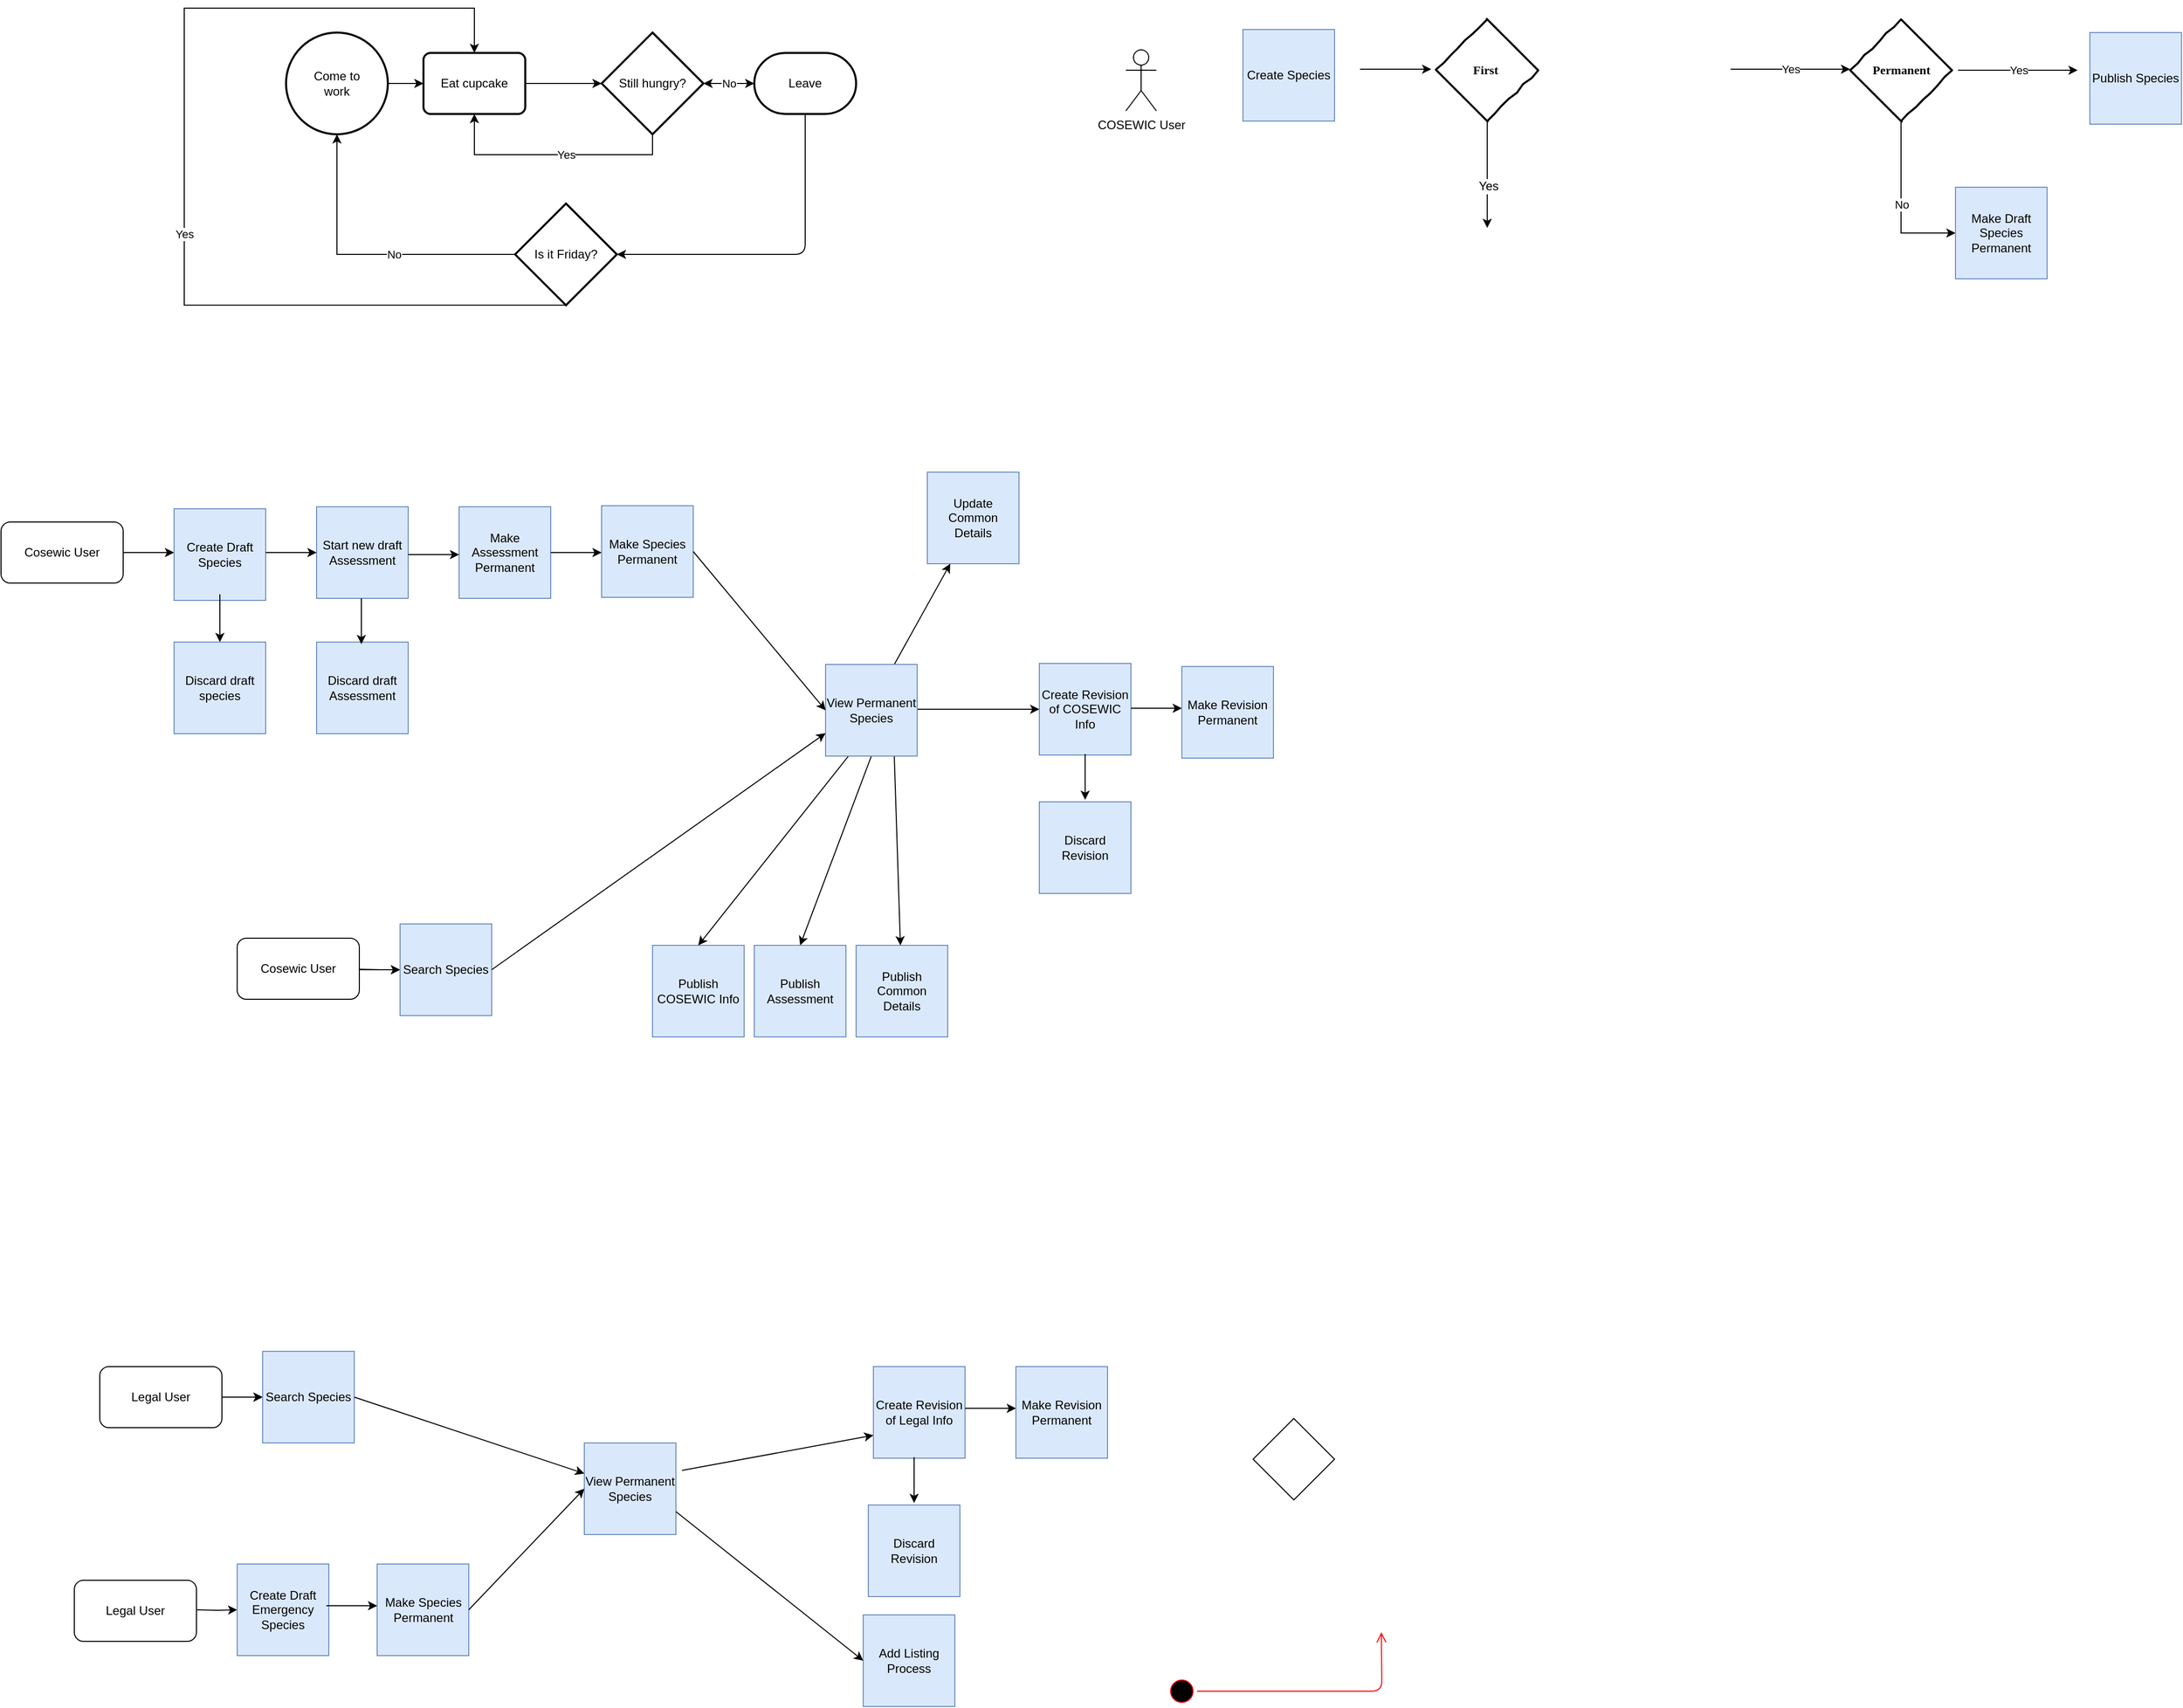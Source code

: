 <mxfile version="12.3.0" type="github" pages="1">
  <diagram name="Page-1" id="c7558073-3199-34d8-9f00-42111426c3f3">
    <mxGraphModel dx="2782" dy="732" grid="1" gridSize="12" guides="1" tooltips="1" connect="1" arrows="1" fold="1" page="1" pageScale="1" pageWidth="1600" pageHeight="1200" background="none" math="0" shadow="0">
      <root>
        <mxCell id="0"/>
        <mxCell id="1" parent="0"/>
        <mxCell id="E1cjcMC4RDlBIDP7sY1C-115" value="Come to &lt;br&gt;work" style="strokeWidth=2;html=1;shape=mxgraph.flowchart.start_2;whiteSpace=wrap;" parent="1" vertex="1">
          <mxGeometry x="-1160" y="48" width="100" height="100" as="geometry"/>
        </mxCell>
        <mxCell id="LoriKuV7NN4adESNOFiQ-6" value="" style="edgeStyle=orthogonalEdgeStyle;rounded=0;orthogonalLoop=1;jettySize=auto;html=1;" parent="1" source="E1cjcMC4RDlBIDP7sY1C-116" target="tL9PczSeXtMjVQ5EPy2s-1" edge="1">
          <mxGeometry relative="1" as="geometry"/>
        </mxCell>
        <mxCell id="E1cjcMC4RDlBIDP7sY1C-116" value="Leave" style="strokeWidth=2;html=1;shape=mxgraph.flowchart.terminator;whiteSpace=wrap;" parent="1" vertex="1">
          <mxGeometry x="-700" y="68" width="100" height="60" as="geometry"/>
        </mxCell>
        <mxCell id="tL9PczSeXtMjVQ5EPy2s-9" value="" style="edgeStyle=orthogonalEdgeStyle;rounded=0;orthogonalLoop=1;jettySize=auto;html=1;" parent="1" source="E1cjcMC4RDlBIDP7sY1C-117" target="tL9PczSeXtMjVQ5EPy2s-1" edge="1">
          <mxGeometry relative="1" as="geometry"/>
        </mxCell>
        <mxCell id="E1cjcMC4RDlBIDP7sY1C-117" value="Eat cupcake" style="rounded=1;whiteSpace=wrap;html=1;absoluteArcSize=1;arcSize=14;strokeWidth=2;" parent="1" vertex="1">
          <mxGeometry x="-1025" y="68" width="100" height="60" as="geometry"/>
        </mxCell>
        <mxCell id="E1cjcMC4RDlBIDP7sY1C-118" value="" style="endArrow=classic;html=1;entryX=0;entryY=0.5;entryDx=0;entryDy=0;" parent="1" source="E1cjcMC4RDlBIDP7sY1C-115" target="E1cjcMC4RDlBIDP7sY1C-117" edge="1">
          <mxGeometry width="50" height="50" relative="1" as="geometry">
            <mxPoint x="-1090" y="148" as="sourcePoint"/>
            <mxPoint x="-1040" y="98" as="targetPoint"/>
          </mxGeometry>
        </mxCell>
        <mxCell id="jn9xSUYISPLA68ydeZet-104" value="" style="endArrow=classic;html=1;exitX=0.5;exitY=1;exitDx=0;exitDy=0;exitPerimeter=0;entryX=1;entryY=0.5;entryDx=0;entryDy=0;entryPerimeter=0;" parent="1" source="E1cjcMC4RDlBIDP7sY1C-116" target="wUc7WX4bhzahjaM9EL9A-1" edge="1">
          <mxGeometry width="50" height="50" relative="1" as="geometry">
            <mxPoint x="-575" y="165" as="sourcePoint"/>
            <mxPoint x="-450" y="340" as="targetPoint"/>
            <Array as="points">
              <mxPoint x="-650" y="266"/>
            </Array>
          </mxGeometry>
        </mxCell>
        <mxCell id="tL9PczSeXtMjVQ5EPy2s-7" value="Yes" style="edgeStyle=orthogonalEdgeStyle;rounded=0;orthogonalLoop=1;jettySize=auto;html=1;entryX=0.5;entryY=1;entryDx=0;entryDy=0;exitX=0.5;exitY=1;exitDx=0;exitDy=0;exitPerimeter=0;" parent="1" source="tL9PczSeXtMjVQ5EPy2s-1" target="E1cjcMC4RDlBIDP7sY1C-117" edge="1">
          <mxGeometry x="-0.106" relative="1" as="geometry">
            <mxPoint x="-690" y="250" as="targetPoint"/>
            <mxPoint as="offset"/>
          </mxGeometry>
        </mxCell>
        <mxCell id="tL9PczSeXtMjVQ5EPy2s-10" value="No" style="edgeStyle=orthogonalEdgeStyle;rounded=0;orthogonalLoop=1;jettySize=auto;html=1;" parent="1" source="tL9PczSeXtMjVQ5EPy2s-1" target="E1cjcMC4RDlBIDP7sY1C-116" edge="1">
          <mxGeometry relative="1" as="geometry"/>
        </mxCell>
        <mxCell id="tL9PczSeXtMjVQ5EPy2s-1" value="Still hungry?" style="strokeWidth=2;html=1;shape=mxgraph.flowchart.decision;whiteSpace=wrap;" parent="1" vertex="1">
          <mxGeometry x="-850" y="48" width="100" height="100" as="geometry"/>
        </mxCell>
        <mxCell id="K9Jv4syfFlTt1CtUerWt-1" value="Cosewic User" style="rounded=1;whiteSpace=wrap;html=1;" parent="1" vertex="1">
          <mxGeometry x="-1440" y="529" width="120" height="60" as="geometry"/>
        </mxCell>
        <mxCell id="K9Jv4syfFlTt1CtUerWt-2" value="" style="endArrow=classic;html=1;exitX=1;exitY=0.5;exitDx=0;exitDy=0;" parent="1" edge="1">
          <mxGeometry width="50" height="50" relative="1" as="geometry">
            <mxPoint x="-1320" y="559" as="sourcePoint"/>
            <mxPoint x="-1270" y="559" as="targetPoint"/>
          </mxGeometry>
        </mxCell>
        <mxCell id="K9Jv4syfFlTt1CtUerWt-3" value="Create Draft Species" style="whiteSpace=wrap;html=1;aspect=fixed;fillColor=#dae8fc;strokeColor=#6c8ebf;" parent="1" vertex="1">
          <mxGeometry x="-1270" y="516" width="90" height="90" as="geometry"/>
        </mxCell>
        <mxCell id="K9Jv4syfFlTt1CtUerWt-6" value="Start new draft Assessment" style="whiteSpace=wrap;html=1;aspect=fixed;fillColor=#dae8fc;strokeColor=#6c8ebf;" parent="1" vertex="1">
          <mxGeometry x="-1130" y="514" width="90" height="90" as="geometry"/>
        </mxCell>
        <mxCell id="K9Jv4syfFlTt1CtUerWt-7" value="" style="endArrow=classic;html=1;exitX=1;exitY=0.5;exitDx=0;exitDy=0;" parent="1" edge="1">
          <mxGeometry width="50" height="50" relative="1" as="geometry">
            <mxPoint x="-1180" y="559" as="sourcePoint"/>
            <mxPoint x="-1130" y="559" as="targetPoint"/>
          </mxGeometry>
        </mxCell>
        <mxCell id="K9Jv4syfFlTt1CtUerWt-9" value="Make Assessment Permanent" style="whiteSpace=wrap;html=1;aspect=fixed;fillColor=#dae8fc;strokeColor=#6c8ebf;" parent="1" vertex="1">
          <mxGeometry x="-990" y="514" width="90" height="90" as="geometry"/>
        </mxCell>
        <mxCell id="K9Jv4syfFlTt1CtUerWt-10" value="Make Species Permanent" style="whiteSpace=wrap;html=1;aspect=fixed;fillColor=#dae8fc;strokeColor=#6c8ebf;" parent="1" vertex="1">
          <mxGeometry x="-850" y="513" width="90" height="90" as="geometry"/>
        </mxCell>
        <mxCell id="K9Jv4syfFlTt1CtUerWt-11" value="" style="endArrow=classic;html=1;exitX=1;exitY=0.5;exitDx=0;exitDy=0;" parent="1" edge="1">
          <mxGeometry width="50" height="50" relative="1" as="geometry">
            <mxPoint x="-900" y="559" as="sourcePoint"/>
            <mxPoint x="-850" y="559" as="targetPoint"/>
          </mxGeometry>
        </mxCell>
        <mxCell id="K9Jv4syfFlTt1CtUerWt-12" value="" style="endArrow=classic;html=1;" parent="1" target="K9Jv4syfFlTt1CtUerWt-13" edge="1">
          <mxGeometry width="50" height="50" relative="1" as="geometry">
            <mxPoint x="-1225" y="600" as="sourcePoint"/>
            <mxPoint x="-1226" y="644" as="targetPoint"/>
          </mxGeometry>
        </mxCell>
        <mxCell id="K9Jv4syfFlTt1CtUerWt-13" value="Discard draft species" style="whiteSpace=wrap;html=1;aspect=fixed;fillColor=#dae8fc;strokeColor=#6c8ebf;" parent="1" vertex="1">
          <mxGeometry x="-1270" y="647" width="90" height="90" as="geometry"/>
        </mxCell>
        <mxCell id="K9Jv4syfFlTt1CtUerWt-17" value="Discard draft Assessment" style="whiteSpace=wrap;html=1;aspect=fixed;fillColor=#dae8fc;strokeColor=#6c8ebf;" parent="1" vertex="1">
          <mxGeometry x="-1130" y="647" width="90" height="90" as="geometry"/>
        </mxCell>
        <mxCell id="K9Jv4syfFlTt1CtUerWt-19" value="" style="endArrow=classic;html=1;" parent="1" edge="1">
          <mxGeometry width="50" height="50" relative="1" as="geometry">
            <mxPoint x="-1086" y="604" as="sourcePoint"/>
            <mxPoint x="-1086" y="649" as="targetPoint"/>
          </mxGeometry>
        </mxCell>
        <mxCell id="K9Jv4syfFlTt1CtUerWt-21" value="Create Revision of COSEWIC Info" style="whiteSpace=wrap;html=1;aspect=fixed;fillColor=#dae8fc;strokeColor=#6c8ebf;" parent="1" vertex="1">
          <mxGeometry x="-420" y="668" width="90" height="90" as="geometry"/>
        </mxCell>
        <mxCell id="K9Jv4syfFlTt1CtUerWt-22" value="" style="endArrow=classic;html=1;exitX=1;exitY=0.5;exitDx=0;exitDy=0;entryX=0;entryY=0.5;entryDx=0;entryDy=0;" parent="1" target="K9Jv4syfFlTt1CtUerWt-21" edge="1">
          <mxGeometry width="50" height="50" relative="1" as="geometry">
            <mxPoint x="-540" y="713" as="sourcePoint"/>
            <mxPoint x="-490" y="713" as="targetPoint"/>
          </mxGeometry>
        </mxCell>
        <mxCell id="K9Jv4syfFlTt1CtUerWt-23" value="Discard Revision" style="whiteSpace=wrap;html=1;aspect=fixed;fillColor=#dae8fc;strokeColor=#6c8ebf;" parent="1" vertex="1">
          <mxGeometry x="-420" y="804" width="90" height="90" as="geometry"/>
        </mxCell>
        <mxCell id="K9Jv4syfFlTt1CtUerWt-24" value="" style="endArrow=classic;html=1;" parent="1" edge="1">
          <mxGeometry width="50" height="50" relative="1" as="geometry">
            <mxPoint x="-375" y="757" as="sourcePoint"/>
            <mxPoint x="-375" y="802" as="targetPoint"/>
          </mxGeometry>
        </mxCell>
        <mxCell id="K9Jv4syfFlTt1CtUerWt-25" value="Make Revision Permanent" style="whiteSpace=wrap;html=1;aspect=fixed;fillColor=#dae8fc;strokeColor=#6c8ebf;" parent="1" vertex="1">
          <mxGeometry x="-280" y="671" width="90" height="90" as="geometry"/>
        </mxCell>
        <mxCell id="K9Jv4syfFlTt1CtUerWt-26" value="" style="endArrow=classic;html=1;exitX=1;exitY=0.5;exitDx=0;exitDy=0;" parent="1" edge="1">
          <mxGeometry width="50" height="50" relative="1" as="geometry">
            <mxPoint x="-330" y="712" as="sourcePoint"/>
            <mxPoint x="-280" y="712" as="targetPoint"/>
          </mxGeometry>
        </mxCell>
        <mxCell id="K9Jv4syfFlTt1CtUerWt-27" value="" style="endArrow=classic;html=1;entryX=0.5;entryY=0;entryDx=0;entryDy=0;exitX=0.5;exitY=1;exitDx=0;exitDy=0;" parent="1" target="K9Jv4syfFlTt1CtUerWt-28" edge="1">
          <mxGeometry width="50" height="50" relative="1" as="geometry">
            <mxPoint x="-585.0" y="759" as="sourcePoint"/>
            <mxPoint x="-586" y="935" as="targetPoint"/>
          </mxGeometry>
        </mxCell>
        <mxCell id="K9Jv4syfFlTt1CtUerWt-28" value="Publish Assessment" style="whiteSpace=wrap;html=1;aspect=fixed;fillColor=#dae8fc;strokeColor=#6c8ebf;" parent="1" vertex="1">
          <mxGeometry x="-700" y="945" width="90" height="90" as="geometry"/>
        </mxCell>
        <mxCell id="K9Jv4syfFlTt1CtUerWt-29" value="Publish COSEWIC Info" style="whiteSpace=wrap;html=1;aspect=fixed;fillColor=#dae8fc;strokeColor=#6c8ebf;" parent="1" vertex="1">
          <mxGeometry x="-800" y="945" width="90" height="90" as="geometry"/>
        </mxCell>
        <mxCell id="K9Jv4syfFlTt1CtUerWt-30" value="" style="endArrow=classic;html=1;entryX=0.5;entryY=0;entryDx=0;entryDy=0;exitX=0.25;exitY=1;exitDx=0;exitDy=0;" parent="1" target="K9Jv4syfFlTt1CtUerWt-29" edge="1">
          <mxGeometry width="50" height="50" relative="1" as="geometry">
            <mxPoint x="-607.5" y="759" as="sourcePoint"/>
            <mxPoint x="-515" y="945" as="targetPoint"/>
          </mxGeometry>
        </mxCell>
        <mxCell id="K9Jv4syfFlTt1CtUerWt-32" value="" style="endArrow=classic;html=1;" parent="1" edge="1">
          <mxGeometry width="50" height="50" relative="1" as="geometry">
            <mxPoint x="-1223" y="1389" as="sourcePoint"/>
            <mxPoint x="-1183" y="1389" as="targetPoint"/>
          </mxGeometry>
        </mxCell>
        <mxCell id="K9Jv4syfFlTt1CtUerWt-37" value="" style="edgeStyle=orthogonalEdgeStyle;rounded=0;orthogonalLoop=1;jettySize=auto;html=1;" parent="1" source="K9Jv4syfFlTt1CtUerWt-33" target="K9Jv4syfFlTt1CtUerWt-34" edge="1">
          <mxGeometry relative="1" as="geometry"/>
        </mxCell>
        <mxCell id="K9Jv4syfFlTt1CtUerWt-33" value="Legal User" style="rounded=1;whiteSpace=wrap;html=1;" parent="1" vertex="1">
          <mxGeometry x="-1343" y="1359" width="120" height="60" as="geometry"/>
        </mxCell>
        <mxCell id="K9Jv4syfFlTt1CtUerWt-34" value="Search Species" style="whiteSpace=wrap;html=1;aspect=fixed;fillColor=#dae8fc;strokeColor=#6c8ebf;" parent="1" vertex="1">
          <mxGeometry x="-1183" y="1344" width="90" height="90" as="geometry"/>
        </mxCell>
        <mxCell id="K9Jv4syfFlTt1CtUerWt-39" value="View Permanent Species" style="whiteSpace=wrap;html=1;aspect=fixed;fillColor=#dae8fc;strokeColor=#6c8ebf;" parent="1" vertex="1">
          <mxGeometry x="-867" y="1434" width="90" height="90" as="geometry"/>
        </mxCell>
        <mxCell id="K9Jv4syfFlTt1CtUerWt-41" value="Create Revision of Legal Info" style="whiteSpace=wrap;html=1;aspect=fixed;fillColor=#dae8fc;strokeColor=#6c8ebf;" parent="1" vertex="1">
          <mxGeometry x="-583" y="1359" width="90" height="90" as="geometry"/>
        </mxCell>
        <mxCell id="K9Jv4syfFlTt1CtUerWt-42" value="Update Common Details" style="whiteSpace=wrap;html=1;aspect=fixed;fillColor=#dae8fc;strokeColor=#6c8ebf;" parent="1" vertex="1">
          <mxGeometry x="-530" y="480" width="90" height="90" as="geometry"/>
        </mxCell>
        <mxCell id="K9Jv4syfFlTt1CtUerWt-43" value="" style="endArrow=classic;html=1;exitX=0.75;exitY=0;exitDx=0;exitDy=0;entryX=0.25;entryY=1;entryDx=0;entryDy=0;" parent="1" target="K9Jv4syfFlTt1CtUerWt-42" edge="1">
          <mxGeometry width="50" height="50" relative="1" as="geometry">
            <mxPoint x="-562.5" y="669" as="sourcePoint"/>
            <mxPoint x="-488" y="576" as="targetPoint"/>
          </mxGeometry>
        </mxCell>
        <mxCell id="K9Jv4syfFlTt1CtUerWt-44" value="Publish Common Details" style="whiteSpace=wrap;html=1;aspect=fixed;fillColor=#dae8fc;strokeColor=#6c8ebf;" parent="1" vertex="1">
          <mxGeometry x="-600" y="945" width="90" height="90" as="geometry"/>
        </mxCell>
        <mxCell id="K9Jv4syfFlTt1CtUerWt-45" value="" style="endArrow=classic;html=1;exitX=0.75;exitY=1;exitDx=0;exitDy=0;" parent="1" target="K9Jv4syfFlTt1CtUerWt-44" edge="1">
          <mxGeometry width="50" height="50" relative="1" as="geometry">
            <mxPoint x="-562.5" y="759" as="sourcePoint"/>
            <mxPoint x="-645" y="955" as="targetPoint"/>
          </mxGeometry>
        </mxCell>
        <mxCell id="K9Jv4syfFlTt1CtUerWt-46" value="Make Revision Permanent" style="whiteSpace=wrap;html=1;aspect=fixed;fillColor=#dae8fc;strokeColor=#6c8ebf;" parent="1" vertex="1">
          <mxGeometry x="-443" y="1359" width="90" height="90" as="geometry"/>
        </mxCell>
        <mxCell id="K9Jv4syfFlTt1CtUerWt-47" value="" style="endArrow=classic;html=1;exitX=1;exitY=0.5;exitDx=0;exitDy=0;" parent="1" edge="1">
          <mxGeometry width="50" height="50" relative="1" as="geometry">
            <mxPoint x="-493" y="1400" as="sourcePoint"/>
            <mxPoint x="-443" y="1400" as="targetPoint"/>
          </mxGeometry>
        </mxCell>
        <mxCell id="K9Jv4syfFlTt1CtUerWt-48" value="Discard Revision" style="whiteSpace=wrap;html=1;aspect=fixed;fillColor=#dae8fc;strokeColor=#6c8ebf;" parent="1" vertex="1">
          <mxGeometry x="-588" y="1495" width="90" height="90" as="geometry"/>
        </mxCell>
        <mxCell id="K9Jv4syfFlTt1CtUerWt-49" value="" style="endArrow=classic;html=1;" parent="1" edge="1">
          <mxGeometry width="50" height="50" relative="1" as="geometry">
            <mxPoint x="-543" y="1448" as="sourcePoint"/>
            <mxPoint x="-543" y="1493" as="targetPoint"/>
          </mxGeometry>
        </mxCell>
        <mxCell id="K9Jv4syfFlTt1CtUerWt-50" value="Legal User" style="rounded=1;whiteSpace=wrap;html=1;" parent="1" vertex="1">
          <mxGeometry x="-1368" y="1569" width="120" height="60" as="geometry"/>
        </mxCell>
        <mxCell id="K9Jv4syfFlTt1CtUerWt-52" value="" style="edgeStyle=orthogonalEdgeStyle;rounded=0;orthogonalLoop=1;jettySize=auto;html=1;" parent="1" target="K9Jv4syfFlTt1CtUerWt-53" edge="1">
          <mxGeometry relative="1" as="geometry">
            <mxPoint x="-1248" y="1598" as="sourcePoint"/>
          </mxGeometry>
        </mxCell>
        <mxCell id="K9Jv4syfFlTt1CtUerWt-53" value="Create Draft Emergency Species" style="whiteSpace=wrap;html=1;aspect=fixed;fillColor=#dae8fc;strokeColor=#6c8ebf;" parent="1" vertex="1">
          <mxGeometry x="-1208" y="1553" width="90" height="90" as="geometry"/>
        </mxCell>
        <mxCell id="K9Jv4syfFlTt1CtUerWt-54" value="Make Species Permanent" style="whiteSpace=wrap;html=1;aspect=fixed;fillColor=#dae8fc;strokeColor=#6c8ebf;" parent="1" vertex="1">
          <mxGeometry x="-1070.5" y="1553" width="90" height="90" as="geometry"/>
        </mxCell>
        <mxCell id="K9Jv4syfFlTt1CtUerWt-55" value="" style="endArrow=classic;html=1;exitX=1;exitY=0.5;exitDx=0;exitDy=0;" parent="1" edge="1">
          <mxGeometry width="50" height="50" relative="1" as="geometry">
            <mxPoint x="-1120.5" y="1594" as="sourcePoint"/>
            <mxPoint x="-1070.5" y="1594" as="targetPoint"/>
          </mxGeometry>
        </mxCell>
        <mxCell id="K9Jv4syfFlTt1CtUerWt-56" value="" style="endArrow=classic;html=1;entryX=0;entryY=0.75;entryDx=0;entryDy=0;" parent="1" target="K9Jv4syfFlTt1CtUerWt-41" edge="1">
          <mxGeometry width="50" height="50" relative="1" as="geometry">
            <mxPoint x="-771" y="1461" as="sourcePoint"/>
            <mxPoint x="-1283" y="1613" as="targetPoint"/>
          </mxGeometry>
        </mxCell>
        <mxCell id="K9Jv4syfFlTt1CtUerWt-59" value="Add Listing Process" style="whiteSpace=wrap;html=1;aspect=fixed;fillColor=#dae8fc;strokeColor=#6c8ebf;" parent="1" vertex="1">
          <mxGeometry x="-593" y="1603" width="90" height="90" as="geometry"/>
        </mxCell>
        <mxCell id="K9Jv4syfFlTt1CtUerWt-61" value="" style="endArrow=classic;html=1;entryX=0;entryY=0.5;entryDx=0;entryDy=0;exitX=1;exitY=0.75;exitDx=0;exitDy=0;" parent="1" source="K9Jv4syfFlTt1CtUerWt-39" target="K9Jv4syfFlTt1CtUerWt-59" edge="1">
          <mxGeometry width="50" height="50" relative="1" as="geometry">
            <mxPoint x="-713" y="1613" as="sourcePoint"/>
            <mxPoint x="-573" y="1436.5" as="targetPoint"/>
          </mxGeometry>
        </mxCell>
        <mxCell id="LoriKuV7NN4adESNOFiQ-1" value="" style="rhombus;whiteSpace=wrap;html=1;" parent="1" vertex="1">
          <mxGeometry x="-210" y="1410" width="80" height="80" as="geometry"/>
        </mxCell>
        <mxCell id="LoriKuV7NN4adESNOFiQ-39" style="edgeStyle=orthogonalEdgeStyle;rounded=0;orthogonalLoop=1;jettySize=auto;html=1;exitX=0.5;exitY=1;exitDx=0;exitDy=0;entryX=0.011;entryY=0.433;entryDx=0;entryDy=0;entryPerimeter=0;" parent="1" source="LoriKuV7NN4adESNOFiQ-2" edge="1">
          <mxGeometry relative="1" as="geometry">
            <mxPoint x="20" y="240" as="targetPoint"/>
          </mxGeometry>
        </mxCell>
        <mxCell id="LoriKuV7NN4adESNOFiQ-41" value="Yes" style="text;html=1;align=center;verticalAlign=middle;resizable=0;points=[];;labelBackgroundColor=#ffffff;" parent="LoriKuV7NN4adESNOFiQ-39" connectable="0" vertex="1">
          <mxGeometry x="0.224" relative="1" as="geometry">
            <mxPoint as="offset"/>
          </mxGeometry>
        </mxCell>
        <mxCell id="wUc7WX4bhzahjaM9EL9A-4" value="No" style="edgeStyle=orthogonalEdgeStyle;rounded=0;orthogonalLoop=1;jettySize=auto;html=1;entryX=0.5;entryY=1;entryDx=0;entryDy=0;entryPerimeter=0;" parent="1" source="wUc7WX4bhzahjaM9EL9A-1" target="E1cjcMC4RDlBIDP7sY1C-115" edge="1">
          <mxGeometry x="-0.186" relative="1" as="geometry">
            <mxPoint x="-800" y="340" as="targetPoint"/>
            <mxPoint as="offset"/>
          </mxGeometry>
        </mxCell>
        <mxCell id="LoriKuV7NN4adESNOFiQ-48" value="Yes" style="edgeStyle=orthogonalEdgeStyle;rounded=0;orthogonalLoop=1;jettySize=auto;html=1;exitX=1;exitY=0.5;exitDx=0;exitDy=0;entryX=0;entryY=0.5;entryDx=0;entryDy=0;" parent="1" source="LoriKuV7NN4adESNOFiQ-2" edge="1">
          <mxGeometry relative="1" as="geometry"/>
        </mxCell>
        <mxCell id="LoriKuV7NN4adESNOFiQ-2" value="First&amp;nbsp;" style="rhombus;html=1;align=center;whiteSpace=wrap;comic=1;strokeWidth=2;fontFamily=Comic Sans MS;fontStyle=1;" parent="1" vertex="1">
          <mxGeometry x="-30" y="35" width="100" height="100" as="geometry"/>
        </mxCell>
        <mxCell id="wUc7WX4bhzahjaM9EL9A-1" value="Is it Friday?" style="strokeWidth=2;html=1;shape=mxgraph.flowchart.decision;whiteSpace=wrap;" parent="1" vertex="1">
          <mxGeometry x="-935" y="216" width="100" height="100" as="geometry"/>
        </mxCell>
        <mxCell id="LoriKuV7NN4adESNOFiQ-54" value="No" style="edgeStyle=orthogonalEdgeStyle;rounded=0;orthogonalLoop=1;jettySize=auto;html=1;exitX=0.5;exitY=1;exitDx=0;exitDy=0;entryX=0;entryY=0.5;entryDx=0;entryDy=0;" parent="1" source="LoriKuV7NN4adESNOFiQ-3" target="LoriKuV7NN4adESNOFiQ-4" edge="1">
          <mxGeometry relative="1" as="geometry">
            <mxPoint x="427" y="240" as="targetPoint"/>
            <Array as="points">
              <mxPoint x="427" y="245"/>
            </Array>
          </mxGeometry>
        </mxCell>
        <mxCell id="oUv9hOqSSbvM03PiOSUv-7" value="View Permanent Species" style="whiteSpace=wrap;html=1;aspect=fixed;fillColor=#dae8fc;strokeColor=#6c8ebf;" parent="1" vertex="1">
          <mxGeometry x="-630" y="669" width="90" height="90" as="geometry"/>
        </mxCell>
        <mxCell id="LoriKuV7NN4adESNOFiQ-3" value="Permanent" style="rhombus;html=1;align=center;whiteSpace=wrap;comic=1;strokeWidth=2;fontFamily=Comic Sans MS;fontStyle=1;" parent="1" vertex="1">
          <mxGeometry x="376.5" y="35" width="100" height="100" as="geometry"/>
        </mxCell>
        <mxCell id="oUv9hOqSSbvM03PiOSUv-9" value="" style="endArrow=classic;html=1;" parent="1" edge="1">
          <mxGeometry width="50" height="50" relative="1" as="geometry">
            <mxPoint x="-1088" y="969" as="sourcePoint"/>
            <mxPoint x="-1048" y="969" as="targetPoint"/>
          </mxGeometry>
        </mxCell>
        <mxCell id="LoriKuV7NN4adESNOFiQ-4" value="Make Draft Species Permanent" style="whiteSpace=wrap;html=1;aspect=fixed;fillColor=#dae8fc;strokeColor=#6c8ebf;" parent="1" vertex="1">
          <mxGeometry x="480" y="200" width="90" height="90" as="geometry"/>
        </mxCell>
        <mxCell id="oUv9hOqSSbvM03PiOSUv-10" value="" style="edgeStyle=orthogonalEdgeStyle;rounded=0;orthogonalLoop=1;jettySize=auto;html=1;" parent="1" target="oUv9hOqSSbvM03PiOSUv-12" edge="1">
          <mxGeometry relative="1" as="geometry">
            <mxPoint x="-1088" y="968.529" as="sourcePoint"/>
          </mxGeometry>
        </mxCell>
        <mxCell id="LoriKuV7NN4adESNOFiQ-18" value="COSEWIC User" style="shape=umlActor;verticalLabelPosition=bottom;labelBackgroundColor=#ffffff;verticalAlign=top;html=1;" parent="1" vertex="1">
          <mxGeometry x="-335" y="65" width="30" height="60" as="geometry"/>
        </mxCell>
        <mxCell id="oUv9hOqSSbvM03PiOSUv-12" value="Search Species" style="whiteSpace=wrap;html=1;aspect=fixed;fillColor=#dae8fc;strokeColor=#6c8ebf;" parent="1" vertex="1">
          <mxGeometry x="-1048" y="924" width="90" height="90" as="geometry"/>
        </mxCell>
        <mxCell id="LoriKuV7NN4adESNOFiQ-23" value="" style="ellipse;html=1;shape=startState;fillColor=#000000;strokeColor=#ff0000;" parent="1" vertex="1">
          <mxGeometry x="-295" y="1663" width="30" height="30" as="geometry"/>
        </mxCell>
        <mxCell id="oUv9hOqSSbvM03PiOSUv-15" value="" style="endArrow=classic;html=1;exitX=1;exitY=0.5;exitDx=0;exitDy=0;entryX=0;entryY=0.75;entryDx=0;entryDy=0;" parent="1" source="oUv9hOqSSbvM03PiOSUv-12" target="oUv9hOqSSbvM03PiOSUv-7" edge="1">
          <mxGeometry width="50" height="50" relative="1" as="geometry">
            <mxPoint x="-1065" y="849" as="sourcePoint"/>
            <mxPoint x="-950.0" y="842.5" as="targetPoint"/>
          </mxGeometry>
        </mxCell>
        <mxCell id="LoriKuV7NN4adESNOFiQ-24" value="" style="edgeStyle=orthogonalEdgeStyle;html=1;verticalAlign=bottom;endArrow=open;endSize=8;strokeColor=#ff0000;" parent="1" source="LoriKuV7NN4adESNOFiQ-23" edge="1">
          <mxGeometry relative="1" as="geometry">
            <mxPoint x="-84" y="1620" as="targetPoint"/>
          </mxGeometry>
        </mxCell>
        <mxCell id="oUv9hOqSSbvM03PiOSUv-16" value="Cosewic User" style="rounded=1;whiteSpace=wrap;html=1;" parent="1" vertex="1">
          <mxGeometry x="-1208" y="938" width="120" height="60" as="geometry"/>
        </mxCell>
        <mxCell id="oUv9hOqSSbvM03PiOSUv-17" value="" style="endArrow=classic;html=1;exitX=1;exitY=0.5;exitDx=0;exitDy=0;entryX=0;entryY=0.5;entryDx=0;entryDy=0;" parent="1" source="K9Jv4syfFlTt1CtUerWt-10" target="oUv9hOqSSbvM03PiOSUv-7" edge="1">
          <mxGeometry width="50" height="50" relative="1" as="geometry">
            <mxPoint x="-925" y="1249" as="sourcePoint"/>
            <mxPoint x="-875" y="1199" as="targetPoint"/>
          </mxGeometry>
        </mxCell>
        <mxCell id="oUv9hOqSSbvM03PiOSUv-18" value="" style="endArrow=classic;html=1;entryX=0;entryY=0.5;entryDx=0;entryDy=0;" parent="1" target="K9Jv4syfFlTt1CtUerWt-39" edge="1">
          <mxGeometry width="50" height="50" relative="1" as="geometry">
            <mxPoint x="-980.5" y="1598" as="sourcePoint"/>
            <mxPoint x="-930.5" y="1548" as="targetPoint"/>
          </mxGeometry>
        </mxCell>
        <mxCell id="oUv9hOqSSbvM03PiOSUv-19" value="" style="endArrow=classic;html=1;exitX=1;exitY=0.5;exitDx=0;exitDy=0;" parent="1" source="K9Jv4syfFlTt1CtUerWt-34" target="K9Jv4syfFlTt1CtUerWt-39" edge="1">
          <mxGeometry width="50" height="50" relative="1" as="geometry">
            <mxPoint x="-992.96" y="1379.99" as="sourcePoint"/>
            <mxPoint x="-893.99" y="1599.04" as="targetPoint"/>
          </mxGeometry>
        </mxCell>
        <mxCell id="LoriKuV7NN4adESNOFiQ-42" value="" style="endArrow=classic;html=1;" parent="1" edge="1">
          <mxGeometry width="50" height="50" relative="1" as="geometry">
            <mxPoint x="-105" y="84" as="sourcePoint"/>
            <mxPoint x="-35" y="84" as="targetPoint"/>
            <Array as="points">
              <mxPoint x="-45" y="84"/>
            </Array>
          </mxGeometry>
        </mxCell>
        <mxCell id="LoriKuV7NN4adESNOFiQ-49" value="Yes" style="edgeStyle=orthogonalEdgeStyle;rounded=0;orthogonalLoop=1;jettySize=auto;html=1;" parent="1" edge="1">
          <mxGeometry relative="1" as="geometry">
            <mxPoint x="600" y="85" as="targetPoint"/>
            <mxPoint x="482.5" y="85" as="sourcePoint"/>
          </mxGeometry>
        </mxCell>
        <mxCell id="LoriKuV7NN4adESNOFiQ-50" value="Yes" style="edgeStyle=orthogonalEdgeStyle;rounded=0;orthogonalLoop=1;jettySize=auto;html=1;" parent="1" edge="1">
          <mxGeometry relative="1" as="geometry">
            <mxPoint x="376.5" y="84" as="targetPoint"/>
            <mxPoint x="259" y="84" as="sourcePoint"/>
          </mxGeometry>
        </mxCell>
        <mxCell id="oUv9hOqSSbvM03PiOSUv-25" value="Yes" style="edgeStyle=orthogonalEdgeStyle;rounded=0;orthogonalLoop=1;jettySize=auto;html=1;entryX=0.5;entryY=0;entryDx=0;entryDy=0;exitX=0.5;exitY=1;exitDx=0;exitDy=0;exitPerimeter=0;" parent="1" target="E1cjcMC4RDlBIDP7sY1C-117" edge="1">
          <mxGeometry x="-0.106" relative="1" as="geometry">
            <mxPoint x="-1059.853" y="295.853" as="targetPoint"/>
            <mxPoint as="offset"/>
            <mxPoint x="-884.559" y="315.853" as="sourcePoint"/>
            <Array as="points">
              <mxPoint x="-1260" y="315"/>
              <mxPoint x="-1260" y="24"/>
              <mxPoint x="-975" y="24"/>
            </Array>
          </mxGeometry>
        </mxCell>
        <mxCell id="P9-nImUvXK3z5A6PaF3g-1" value="" style="endArrow=classic;html=1;exitX=1;exitY=0.5;exitDx=0;exitDy=0;" parent="1" edge="1">
          <mxGeometry width="50" height="50" relative="1" as="geometry">
            <mxPoint x="-1040" y="561" as="sourcePoint"/>
            <mxPoint x="-990" y="561" as="targetPoint"/>
          </mxGeometry>
        </mxCell>
        <mxCell id="IbaWkmfCWRzdu7K5UOEw-1" value="Create Species" style="whiteSpace=wrap;html=1;aspect=fixed;fillColor=#dae8fc;strokeColor=#6c8ebf;" vertex="1" parent="1">
          <mxGeometry x="-220" y="45" width="90" height="90" as="geometry"/>
        </mxCell>
        <mxCell id="IbaWkmfCWRzdu7K5UOEw-2" value="Publish Species" style="whiteSpace=wrap;html=1;aspect=fixed;fillColor=#dae8fc;strokeColor=#6c8ebf;" vertex="1" parent="1">
          <mxGeometry x="612" y="48" width="90" height="90" as="geometry"/>
        </mxCell>
      </root>
    </mxGraphModel>
  </diagram>
</mxfile>
